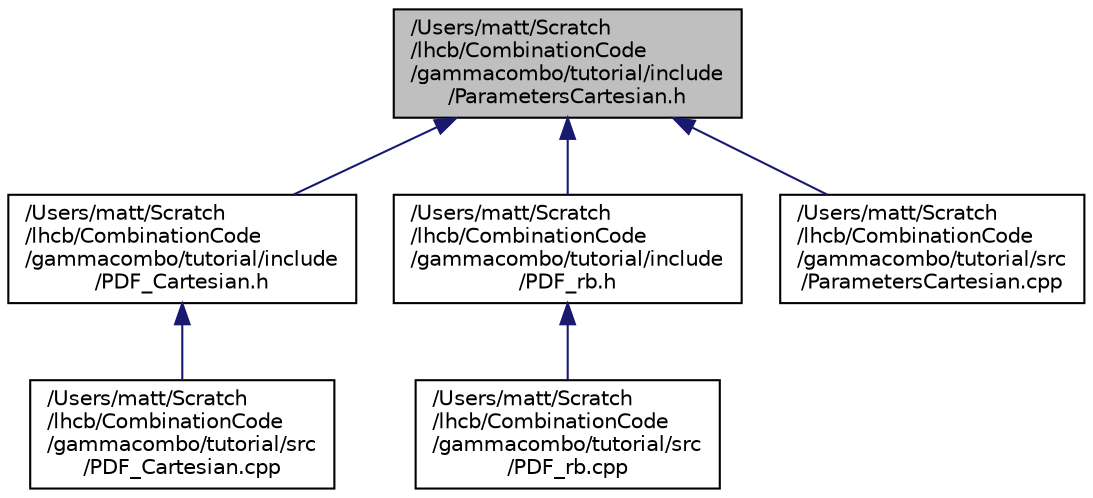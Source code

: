 digraph "/Users/matt/Scratch/lhcb/CombinationCode/gammacombo/tutorial/include/ParametersCartesian.h"
{
  edge [fontname="Helvetica",fontsize="10",labelfontname="Helvetica",labelfontsize="10"];
  node [fontname="Helvetica",fontsize="10",shape=record];
  Node40 [label="/Users/matt/Scratch\l/lhcb/CombinationCode\l/gammacombo/tutorial/include\l/ParametersCartesian.h",height=0.2,width=0.4,color="black", fillcolor="grey75", style="filled", fontcolor="black"];
  Node40 -> Node41 [dir="back",color="midnightblue",fontsize="10",style="solid",fontname="Helvetica"];
  Node41 [label="/Users/matt/Scratch\l/lhcb/CombinationCode\l/gammacombo/tutorial/include\l/PDF_Cartesian.h",height=0.2,width=0.4,color="black", fillcolor="white", style="filled",URL="$_p_d_f___cartesian_8h.html"];
  Node41 -> Node42 [dir="back",color="midnightblue",fontsize="10",style="solid",fontname="Helvetica"];
  Node42 [label="/Users/matt/Scratch\l/lhcb/CombinationCode\l/gammacombo/tutorial/src\l/PDF_Cartesian.cpp",height=0.2,width=0.4,color="black", fillcolor="white", style="filled",URL="$_p_d_f___cartesian_8cpp.html"];
  Node40 -> Node43 [dir="back",color="midnightblue",fontsize="10",style="solid",fontname="Helvetica"];
  Node43 [label="/Users/matt/Scratch\l/lhcb/CombinationCode\l/gammacombo/tutorial/include\l/PDF_rb.h",height=0.2,width=0.4,color="black", fillcolor="white", style="filled",URL="$_p_d_f__rb_8h.html"];
  Node43 -> Node44 [dir="back",color="midnightblue",fontsize="10",style="solid",fontname="Helvetica"];
  Node44 [label="/Users/matt/Scratch\l/lhcb/CombinationCode\l/gammacombo/tutorial/src\l/PDF_rb.cpp",height=0.2,width=0.4,color="black", fillcolor="white", style="filled",URL="$_p_d_f__rb_8cpp.html"];
  Node40 -> Node45 [dir="back",color="midnightblue",fontsize="10",style="solid",fontname="Helvetica"];
  Node45 [label="/Users/matt/Scratch\l/lhcb/CombinationCode\l/gammacombo/tutorial/src\l/ParametersCartesian.cpp",height=0.2,width=0.4,color="black", fillcolor="white", style="filled",URL="$_parameters_cartesian_8cpp.html"];
}
